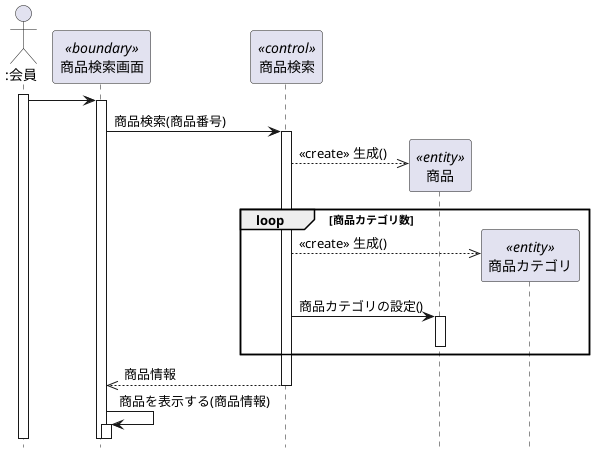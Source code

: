 @startuml a
hide footbox
actor ":会員" as user
participant "商品検索画面" as a  <<boundary>>
participant "商品検索" as b  <<control>>
participant "商品" as c  <<entity>>
participant "商品カテゴリ" as d <<entity>>

activate user
user -> a 
activate a
a -> b:商品検索(商品番号)
activate b
create c
b -->> c: <<create>> 生成()
loop 商品カテゴリ数
create d
b -->> d : <<create>> 生成()
b -> c :商品カテゴリの設定()
activate c 
deactivate c 
end loop
b -->> a:商品情報
deactivate b
a -> a:商品を表示する(商品情報)
activate a
@enduml